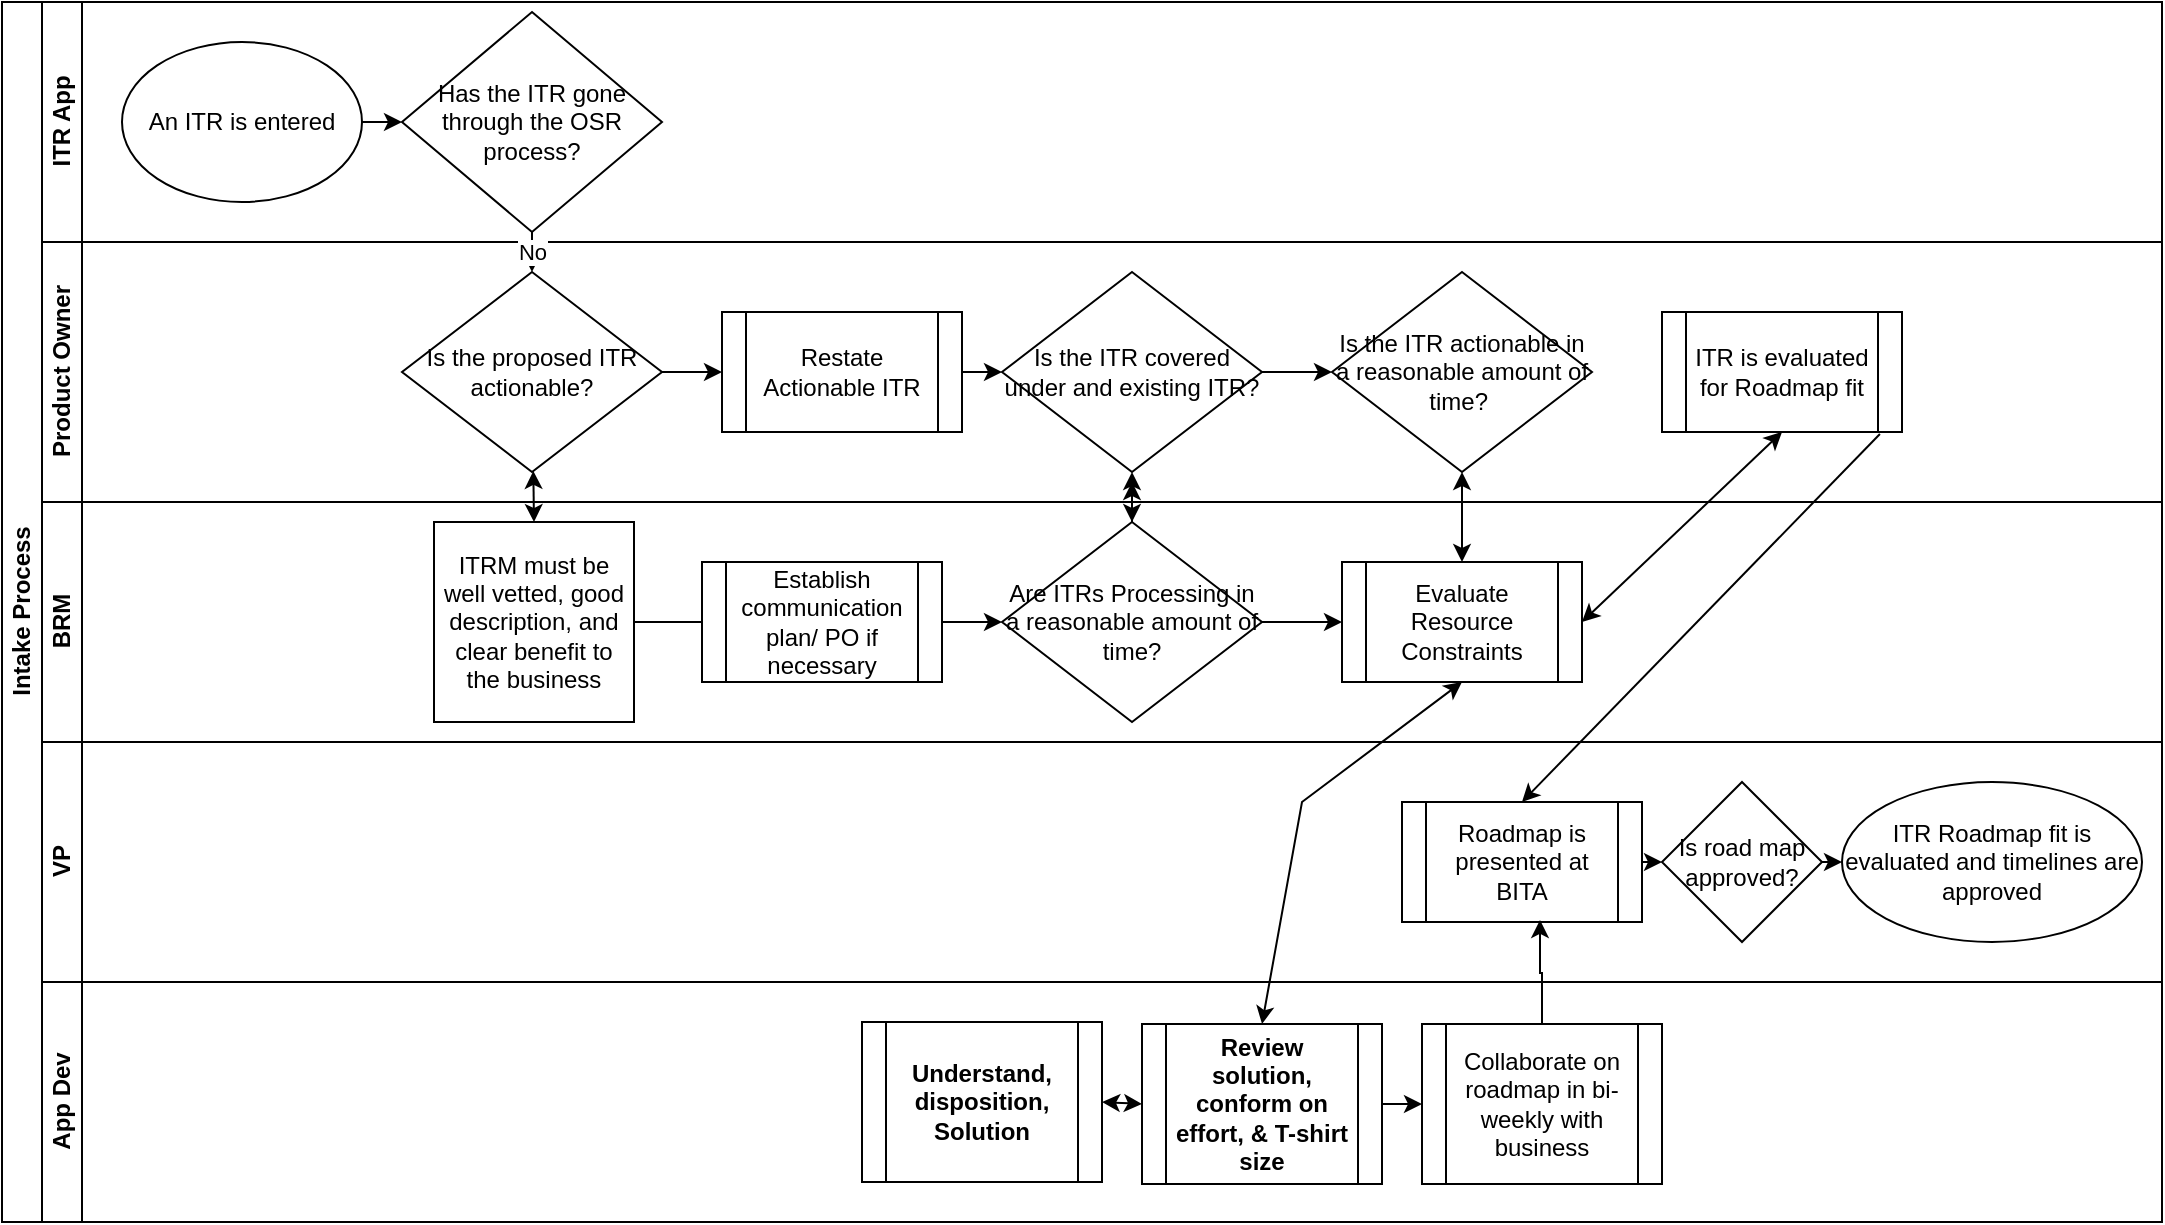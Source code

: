 <mxfile version="17.2.1" type="github">
  <diagram id="prtHgNgQTEPvFCAcTncT" name="Page-1">
    <mxGraphModel dx="1422" dy="762" grid="1" gridSize="10" guides="1" tooltips="1" connect="1" arrows="1" fold="1" page="1" pageScale="1" pageWidth="1169" pageHeight="827" math="0" shadow="0">
      <root>
        <mxCell id="0" />
        <mxCell id="1" parent="0" />
        <mxCell id="dNxyNK7c78bLwvsdeMH5-19" value="Intake Process" style="swimlane;html=1;childLayout=stackLayout;resizeParent=1;resizeParentMax=0;horizontal=0;startSize=20;horizontalStack=0;" parent="1" vertex="1">
          <mxGeometry x="30" y="40" width="1080" height="610" as="geometry" />
        </mxCell>
        <mxCell id="dNxyNK7c78bLwvsdeMH5-20" value="ITR App" style="swimlane;html=1;startSize=20;horizontal=0;" parent="dNxyNK7c78bLwvsdeMH5-19" vertex="1">
          <mxGeometry x="20" width="1060" height="120" as="geometry" />
        </mxCell>
        <mxCell id="entrwyZ9uFgelGxpIfvZ-3" value="Has the ITR gone through the OSR process?" style="rhombus;whiteSpace=wrap;html=1;" parent="dNxyNK7c78bLwvsdeMH5-20" vertex="1">
          <mxGeometry x="180" y="5" width="130" height="110" as="geometry" />
        </mxCell>
        <mxCell id="1ffi9P81lXBY1y_ssdZM-1" value="An ITR is entered" style="ellipse;whiteSpace=wrap;html=1;" vertex="1" parent="dNxyNK7c78bLwvsdeMH5-20">
          <mxGeometry x="40" y="20" width="120" height="80" as="geometry" />
        </mxCell>
        <mxCell id="1ffi9P81lXBY1y_ssdZM-18" value="" style="endArrow=classic;html=1;rounded=0;exitX=1;exitY=0.5;exitDx=0;exitDy=0;entryX=0;entryY=0.5;entryDx=0;entryDy=0;" edge="1" parent="dNxyNK7c78bLwvsdeMH5-20" source="1ffi9P81lXBY1y_ssdZM-1" target="entrwyZ9uFgelGxpIfvZ-3">
          <mxGeometry width="50" height="50" relative="1" as="geometry">
            <mxPoint x="510" y="250" as="sourcePoint" />
            <mxPoint x="560" y="200" as="targetPoint" />
          </mxGeometry>
        </mxCell>
        <mxCell id="dNxyNK7c78bLwvsdeMH5-21" value="Product Owner" style="swimlane;html=1;startSize=20;horizontal=0;" parent="dNxyNK7c78bLwvsdeMH5-19" vertex="1">
          <mxGeometry x="20" y="120" width="1060" height="130" as="geometry" />
        </mxCell>
        <mxCell id="entrwyZ9uFgelGxpIfvZ-5" value="Is the proposed ITR actionable?" style="rhombus;whiteSpace=wrap;html=1;" parent="dNxyNK7c78bLwvsdeMH5-21" vertex="1">
          <mxGeometry x="180" y="15" width="130" height="100" as="geometry" />
        </mxCell>
        <mxCell id="1ffi9P81lXBY1y_ssdZM-3" value="Is the ITR covered under and existing ITR?" style="rhombus;whiteSpace=wrap;html=1;" vertex="1" parent="dNxyNK7c78bLwvsdeMH5-21">
          <mxGeometry x="480" y="15" width="130" height="100" as="geometry" />
        </mxCell>
        <mxCell id="1ffi9P81lXBY1y_ssdZM-4" value="Is the ITR actionable in a reasonable amount of time?&amp;nbsp;" style="rhombus;whiteSpace=wrap;html=1;" vertex="1" parent="dNxyNK7c78bLwvsdeMH5-21">
          <mxGeometry x="645" y="15" width="130" height="100" as="geometry" />
        </mxCell>
        <mxCell id="1ffi9P81lXBY1y_ssdZM-10" value="Restate Actionable ITR" style="shape=process;whiteSpace=wrap;html=1;backgroundOutline=1;" vertex="1" parent="dNxyNK7c78bLwvsdeMH5-21">
          <mxGeometry x="340" y="35" width="120" height="60" as="geometry" />
        </mxCell>
        <mxCell id="1ffi9P81lXBY1y_ssdZM-20" value="" style="endArrow=classic;html=1;rounded=0;exitX=1;exitY=0.5;exitDx=0;exitDy=0;entryX=0;entryY=0.5;entryDx=0;entryDy=0;" edge="1" parent="dNxyNK7c78bLwvsdeMH5-21" source="entrwyZ9uFgelGxpIfvZ-5" target="1ffi9P81lXBY1y_ssdZM-10">
          <mxGeometry width="50" height="50" relative="1" as="geometry">
            <mxPoint x="510" y="130" as="sourcePoint" />
            <mxPoint x="560" y="80" as="targetPoint" />
          </mxGeometry>
        </mxCell>
        <mxCell id="1ffi9P81lXBY1y_ssdZM-25" value="" style="endArrow=classic;html=1;rounded=0;exitX=1;exitY=0.5;exitDx=0;exitDy=0;entryX=0;entryY=0.5;entryDx=0;entryDy=0;" edge="1" parent="dNxyNK7c78bLwvsdeMH5-21" source="1ffi9P81lXBY1y_ssdZM-10" target="1ffi9P81lXBY1y_ssdZM-3">
          <mxGeometry width="50" height="50" relative="1" as="geometry">
            <mxPoint x="510" y="130" as="sourcePoint" />
            <mxPoint x="560" y="80" as="targetPoint" />
          </mxGeometry>
        </mxCell>
        <mxCell id="1ffi9P81lXBY1y_ssdZM-29" value="" style="endArrow=classic;html=1;rounded=0;exitX=1;exitY=0.5;exitDx=0;exitDy=0;entryX=0;entryY=0.5;entryDx=0;entryDy=0;" edge="1" parent="dNxyNK7c78bLwvsdeMH5-21" source="1ffi9P81lXBY1y_ssdZM-3" target="1ffi9P81lXBY1y_ssdZM-4">
          <mxGeometry width="50" height="50" relative="1" as="geometry">
            <mxPoint x="510" y="130" as="sourcePoint" />
            <mxPoint x="560" y="80" as="targetPoint" />
          </mxGeometry>
        </mxCell>
        <mxCell id="1ffi9P81lXBY1y_ssdZM-5" value="ITR is evaluated for Roadmap fit" style="shape=process;whiteSpace=wrap;html=1;backgroundOutline=1;" vertex="1" parent="dNxyNK7c78bLwvsdeMH5-21">
          <mxGeometry x="810" y="35" width="120" height="60" as="geometry" />
        </mxCell>
        <mxCell id="dNxyNK7c78bLwvsdeMH5-22" value="BRM" style="swimlane;html=1;startSize=20;horizontal=0;" parent="dNxyNK7c78bLwvsdeMH5-19" vertex="1">
          <mxGeometry x="20" y="250" width="1060" height="120" as="geometry" />
        </mxCell>
        <mxCell id="1ffi9P81lXBY1y_ssdZM-11" value="Evaluate Resource Constraints" style="shape=process;whiteSpace=wrap;html=1;backgroundOutline=1;" vertex="1" parent="dNxyNK7c78bLwvsdeMH5-22">
          <mxGeometry x="650" y="30" width="120" height="60" as="geometry" />
        </mxCell>
        <mxCell id="1ffi9P81lXBY1y_ssdZM-12" value="ITRM must be well vetted, good description, and clear benefit to the business" style="whiteSpace=wrap;html=1;aspect=fixed;" vertex="1" parent="dNxyNK7c78bLwvsdeMH5-22">
          <mxGeometry x="196" y="10" width="100" height="100" as="geometry" />
        </mxCell>
        <mxCell id="1ffi9P81lXBY1y_ssdZM-15" value="Are ITRs Processing in a reasonable amount of time?" style="rhombus;whiteSpace=wrap;html=1;" vertex="1" parent="dNxyNK7c78bLwvsdeMH5-22">
          <mxGeometry x="480" y="10" width="130" height="100" as="geometry" />
        </mxCell>
        <mxCell id="1ffi9P81lXBY1y_ssdZM-23" value="" style="endArrow=classic;html=1;rounded=0;exitX=1;exitY=0.5;exitDx=0;exitDy=0;entryX=0;entryY=0.5;entryDx=0;entryDy=0;" edge="1" parent="dNxyNK7c78bLwvsdeMH5-22" source="1ffi9P81lXBY1y_ssdZM-12" target="1ffi9P81lXBY1y_ssdZM-15">
          <mxGeometry width="50" height="50" relative="1" as="geometry">
            <mxPoint x="510" as="sourcePoint" />
            <mxPoint x="560" y="-50" as="targetPoint" />
          </mxGeometry>
        </mxCell>
        <mxCell id="1ffi9P81lXBY1y_ssdZM-24" value="" style="endArrow=classic;html=1;rounded=0;exitX=1;exitY=0.5;exitDx=0;exitDy=0;entryX=0;entryY=0.5;entryDx=0;entryDy=0;" edge="1" parent="dNxyNK7c78bLwvsdeMH5-22" source="1ffi9P81lXBY1y_ssdZM-15" target="1ffi9P81lXBY1y_ssdZM-11">
          <mxGeometry width="50" height="50" relative="1" as="geometry">
            <mxPoint x="510" as="sourcePoint" />
            <mxPoint x="560" y="-50" as="targetPoint" />
          </mxGeometry>
        </mxCell>
        <mxCell id="1ffi9P81lXBY1y_ssdZM-42" value="Establish communication plan/ PO if necessary" style="shape=process;whiteSpace=wrap;html=1;backgroundOutline=1;" vertex="1" parent="dNxyNK7c78bLwvsdeMH5-22">
          <mxGeometry x="330" y="30" width="120" height="60" as="geometry" />
        </mxCell>
        <mxCell id="entrwyZ9uFgelGxpIfvZ-1" value="VP" style="swimlane;html=1;startSize=20;horizontal=0;" parent="dNxyNK7c78bLwvsdeMH5-19" vertex="1">
          <mxGeometry x="20" y="370" width="1060" height="120" as="geometry" />
        </mxCell>
        <mxCell id="1ffi9P81lXBY1y_ssdZM-6" value="ITR Roadmap fit is evaluated and timelines are approved" style="ellipse;whiteSpace=wrap;html=1;" vertex="1" parent="entrwyZ9uFgelGxpIfvZ-1">
          <mxGeometry x="900" y="20" width="150" height="80" as="geometry" />
        </mxCell>
        <mxCell id="1ffi9P81lXBY1y_ssdZM-36" style="edgeStyle=orthogonalEdgeStyle;rounded=0;orthogonalLoop=1;jettySize=auto;html=1;exitX=1;exitY=0.5;exitDx=0;exitDy=0;entryX=0;entryY=0.5;entryDx=0;entryDy=0;" edge="1" parent="entrwyZ9uFgelGxpIfvZ-1" source="1ffi9P81lXBY1y_ssdZM-7" target="1ffi9P81lXBY1y_ssdZM-9">
          <mxGeometry relative="1" as="geometry" />
        </mxCell>
        <mxCell id="1ffi9P81lXBY1y_ssdZM-7" value="Roadmap is presented at BITA" style="shape=process;whiteSpace=wrap;html=1;backgroundOutline=1;" vertex="1" parent="entrwyZ9uFgelGxpIfvZ-1">
          <mxGeometry x="680" y="30" width="120" height="60" as="geometry" />
        </mxCell>
        <mxCell id="1ffi9P81lXBY1y_ssdZM-37" style="edgeStyle=orthogonalEdgeStyle;rounded=0;orthogonalLoop=1;jettySize=auto;html=1;exitX=1;exitY=0.5;exitDx=0;exitDy=0;entryX=0;entryY=0.5;entryDx=0;entryDy=0;" edge="1" parent="entrwyZ9uFgelGxpIfvZ-1" source="1ffi9P81lXBY1y_ssdZM-9" target="1ffi9P81lXBY1y_ssdZM-6">
          <mxGeometry relative="1" as="geometry" />
        </mxCell>
        <mxCell id="1ffi9P81lXBY1y_ssdZM-9" value="Is road map approved?" style="rhombus;whiteSpace=wrap;html=1;" vertex="1" parent="entrwyZ9uFgelGxpIfvZ-1">
          <mxGeometry x="810" y="20" width="80" height="80" as="geometry" />
        </mxCell>
        <mxCell id="1ffi9P81lXBY1y_ssdZM-13" value="App Dev" style="swimlane;html=1;startSize=20;horizontal=0;" vertex="1" parent="dNxyNK7c78bLwvsdeMH5-19">
          <mxGeometry x="20" y="490" width="1060" height="120" as="geometry" />
        </mxCell>
        <mxCell id="1ffi9P81lXBY1y_ssdZM-33" style="edgeStyle=orthogonalEdgeStyle;rounded=0;orthogonalLoop=1;jettySize=auto;html=1;exitX=1;exitY=0.5;exitDx=0;exitDy=0;entryX=0;entryY=0.5;entryDx=0;entryDy=0;" edge="1" parent="1ffi9P81lXBY1y_ssdZM-13" source="1ffi9P81lXBY1y_ssdZM-16" target="1ffi9P81lXBY1y_ssdZM-17">
          <mxGeometry relative="1" as="geometry" />
        </mxCell>
        <mxCell id="1ffi9P81lXBY1y_ssdZM-16" value="Review solution, conform on effort, &amp;amp; T-shirt size" style="shape=process;whiteSpace=wrap;html=1;backgroundOutline=1;fontStyle=1" vertex="1" parent="1ffi9P81lXBY1y_ssdZM-13">
          <mxGeometry x="550" y="21" width="120" height="80" as="geometry" />
        </mxCell>
        <mxCell id="1ffi9P81lXBY1y_ssdZM-17" value="Collaborate on roadmap in bi-weekly with business" style="shape=process;whiteSpace=wrap;html=1;backgroundOutline=1;" vertex="1" parent="1ffi9P81lXBY1y_ssdZM-13">
          <mxGeometry x="690" y="21" width="120" height="80" as="geometry" />
        </mxCell>
        <mxCell id="1ffi9P81lXBY1y_ssdZM-40" value="Understand, disposition, Solution" style="shape=process;whiteSpace=wrap;html=1;backgroundOutline=1;fontStyle=1" vertex="1" parent="1ffi9P81lXBY1y_ssdZM-13">
          <mxGeometry x="410" y="20" width="120" height="80" as="geometry" />
        </mxCell>
        <mxCell id="1ffi9P81lXBY1y_ssdZM-41" value="" style="endArrow=classic;startArrow=classic;html=1;rounded=0;entryX=0;entryY=0.5;entryDx=0;entryDy=0;" edge="1" parent="1ffi9P81lXBY1y_ssdZM-13" target="1ffi9P81lXBY1y_ssdZM-16">
          <mxGeometry width="50" height="50" relative="1" as="geometry">
            <mxPoint x="530" y="60" as="sourcePoint" />
            <mxPoint x="580" y="10" as="targetPoint" />
          </mxGeometry>
        </mxCell>
        <mxCell id="1ffi9P81lXBY1y_ssdZM-19" value="No" style="endArrow=classic;html=1;rounded=0;exitX=0.5;exitY=1;exitDx=0;exitDy=0;entryX=0.5;entryY=0;entryDx=0;entryDy=0;" edge="1" parent="dNxyNK7c78bLwvsdeMH5-19" source="entrwyZ9uFgelGxpIfvZ-3" target="entrwyZ9uFgelGxpIfvZ-5">
          <mxGeometry width="50" height="50" relative="1" as="geometry">
            <mxPoint x="530" y="250" as="sourcePoint" />
            <mxPoint x="580" y="200" as="targetPoint" />
          </mxGeometry>
        </mxCell>
        <mxCell id="1ffi9P81lXBY1y_ssdZM-21" value="" style="endArrow=classic;startArrow=classic;html=1;rounded=0;exitX=0.5;exitY=0;exitDx=0;exitDy=0;" edge="1" parent="dNxyNK7c78bLwvsdeMH5-19" source="1ffi9P81lXBY1y_ssdZM-12" target="entrwyZ9uFgelGxpIfvZ-5">
          <mxGeometry width="50" height="50" relative="1" as="geometry">
            <mxPoint x="530" y="250" as="sourcePoint" />
            <mxPoint x="580" y="200" as="targetPoint" />
          </mxGeometry>
        </mxCell>
        <mxCell id="1ffi9P81lXBY1y_ssdZM-27" value="" style="edgeStyle=orthogonalEdgeStyle;rounded=0;orthogonalLoop=1;jettySize=auto;html=1;" edge="1" parent="dNxyNK7c78bLwvsdeMH5-19" source="1ffi9P81lXBY1y_ssdZM-15" target="1ffi9P81lXBY1y_ssdZM-3">
          <mxGeometry relative="1" as="geometry" />
        </mxCell>
        <mxCell id="1ffi9P81lXBY1y_ssdZM-28" value="" style="endArrow=classic;startArrow=classic;html=1;rounded=0;entryX=0.5;entryY=1;entryDx=0;entryDy=0;exitX=0.5;exitY=0;exitDx=0;exitDy=0;" edge="1" parent="dNxyNK7c78bLwvsdeMH5-19" source="1ffi9P81lXBY1y_ssdZM-11" target="1ffi9P81lXBY1y_ssdZM-4">
          <mxGeometry width="50" height="50" relative="1" as="geometry">
            <mxPoint x="530" y="250" as="sourcePoint" />
            <mxPoint x="580" y="200" as="targetPoint" />
          </mxGeometry>
        </mxCell>
        <mxCell id="1ffi9P81lXBY1y_ssdZM-31" value="" style="endArrow=classic;startArrow=classic;html=1;rounded=0;exitX=0.5;exitY=0;exitDx=0;exitDy=0;entryX=0.5;entryY=1;entryDx=0;entryDy=0;" edge="1" parent="dNxyNK7c78bLwvsdeMH5-19" source="1ffi9P81lXBY1y_ssdZM-16" target="1ffi9P81lXBY1y_ssdZM-11">
          <mxGeometry width="50" height="50" relative="1" as="geometry">
            <mxPoint x="530" y="250" as="sourcePoint" />
            <mxPoint x="580" y="200" as="targetPoint" />
            <Array as="points">
              <mxPoint x="650" y="400" />
            </Array>
          </mxGeometry>
        </mxCell>
        <mxCell id="1ffi9P81lXBY1y_ssdZM-35" style="edgeStyle=orthogonalEdgeStyle;rounded=0;orthogonalLoop=1;jettySize=auto;html=1;exitX=0.5;exitY=0;exitDx=0;exitDy=0;entryX=0.575;entryY=0.983;entryDx=0;entryDy=0;entryPerimeter=0;" edge="1" parent="dNxyNK7c78bLwvsdeMH5-19" source="1ffi9P81lXBY1y_ssdZM-17" target="1ffi9P81lXBY1y_ssdZM-7">
          <mxGeometry relative="1" as="geometry" />
        </mxCell>
        <mxCell id="1ffi9P81lXBY1y_ssdZM-38" value="" style="endArrow=classic;startArrow=classic;html=1;rounded=0;entryX=0.5;entryY=1;entryDx=0;entryDy=0;exitX=1;exitY=0.5;exitDx=0;exitDy=0;" edge="1" parent="dNxyNK7c78bLwvsdeMH5-19" source="1ffi9P81lXBY1y_ssdZM-11" target="1ffi9P81lXBY1y_ssdZM-5">
          <mxGeometry width="50" height="50" relative="1" as="geometry">
            <mxPoint x="530" y="250" as="sourcePoint" />
            <mxPoint x="580" y="200" as="targetPoint" />
          </mxGeometry>
        </mxCell>
        <mxCell id="1ffi9P81lXBY1y_ssdZM-39" value="" style="endArrow=classic;html=1;rounded=0;entryX=0.5;entryY=0;entryDx=0;entryDy=0;exitX=0.908;exitY=1.017;exitDx=0;exitDy=0;exitPerimeter=0;" edge="1" parent="dNxyNK7c78bLwvsdeMH5-19" source="1ffi9P81lXBY1y_ssdZM-5" target="1ffi9P81lXBY1y_ssdZM-7">
          <mxGeometry width="50" height="50" relative="1" as="geometry">
            <mxPoint x="530" y="250" as="sourcePoint" />
            <mxPoint x="580" y="200" as="targetPoint" />
          </mxGeometry>
        </mxCell>
        <mxCell id="1ffi9P81lXBY1y_ssdZM-26" value="" style="endArrow=classic;startArrow=classic;html=1;rounded=0;" edge="1" parent="1">
          <mxGeometry width="50" height="50" relative="1" as="geometry">
            <mxPoint x="595" y="300" as="sourcePoint" />
            <mxPoint x="595" y="280" as="targetPoint" />
          </mxGeometry>
        </mxCell>
      </root>
    </mxGraphModel>
  </diagram>
</mxfile>
